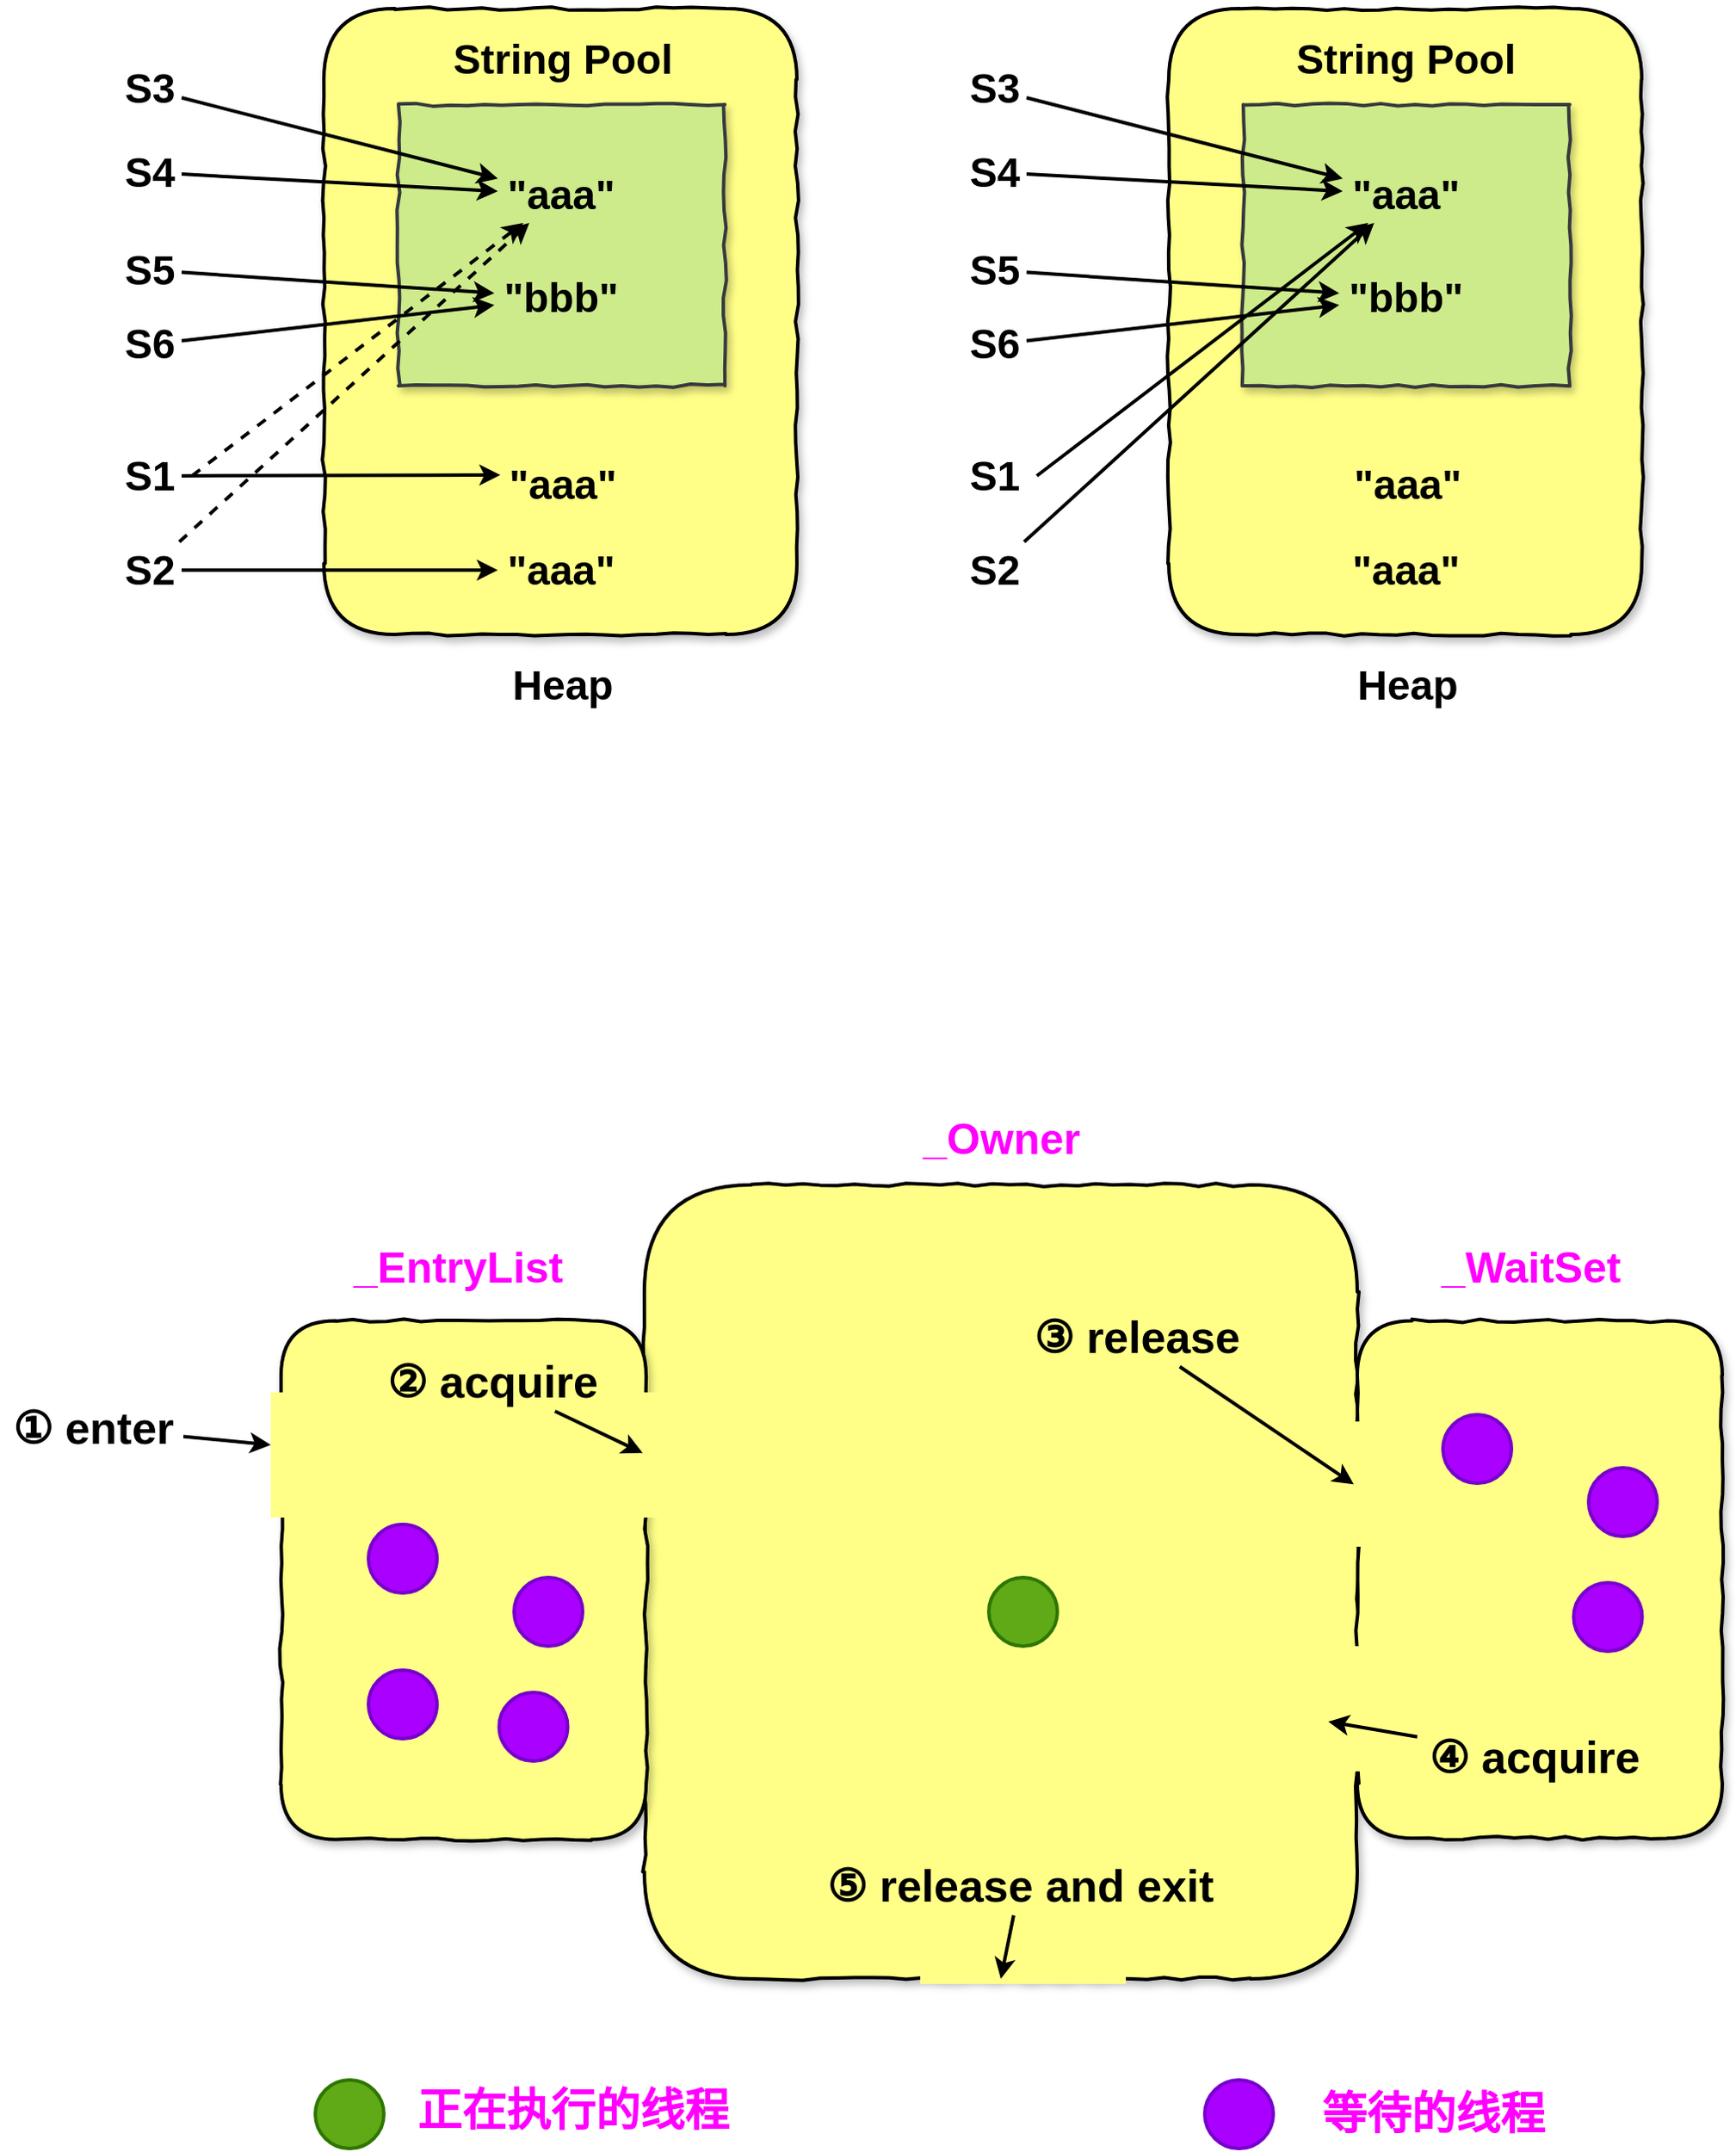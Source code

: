 <mxfile version="12.6.5" type="device"><diagram id="KCIw7UxIlsccvYyqJyfP" name="第 1 页"><mxGraphModel dx="1529" dy="1016" grid="0" gridSize="10" guides="1" tooltips="1" connect="1" arrows="1" fold="1" page="0" pageScale="1" pageWidth="827" pageHeight="1169" math="0" shadow="0"><root><mxCell id="0"/><mxCell id="1" parent="0"/><mxCell id="ZVcq8mzolv-uoLhf2RlU-1" value="" style="rounded=1;whiteSpace=wrap;html=1;strokeWidth=2;fillColor=#ffff88;strokeColor=#000000;shadow=1;comic=1;glass=0;" vertex="1" parent="1"><mxGeometry x="246" y="-31" width="276" height="365" as="geometry"/></mxCell><mxCell id="ZVcq8mzolv-uoLhf2RlU-5" value="" style="rounded=0;whiteSpace=wrap;html=1;shadow=1;glass=0;comic=1;strokeWidth=2;fillColor=#cdeb8b;strokeColor=#36393d;fontSize=24;fontStyle=1;align=center;" vertex="1" parent="1"><mxGeometry x="289.5" y="25" width="190.5" height="164" as="geometry"/></mxCell><mxCell id="ZVcq8mzolv-uoLhf2RlU-7" value="&lt;b&gt;&quot;aaa&quot;&lt;/b&gt;" style="text;html=1;align=center;verticalAlign=middle;resizable=0;points=[];autosize=1;fontSize=24;" vertex="1" parent="1"><mxGeometry x="348.25" y="230" width="73" height="33" as="geometry"/></mxCell><mxCell id="ZVcq8mzolv-uoLhf2RlU-8" value="&lt;b&gt;&quot;aaa&quot;&lt;/b&gt;" style="text;html=1;align=center;verticalAlign=middle;resizable=0;points=[];autosize=1;fontSize=24;" vertex="1" parent="1"><mxGeometry x="347.5" y="280" width="73" height="33" as="geometry"/></mxCell><mxCell id="ZVcq8mzolv-uoLhf2RlU-9" value="&lt;b&gt;String Pool&lt;/b&gt;" style="text;html=1;align=center;verticalAlign=middle;resizable=0;points=[];autosize=1;fontSize=24;" vertex="1" parent="1"><mxGeometry x="315.75" y="-17.5" width="138" height="33" as="geometry"/></mxCell><mxCell id="ZVcq8mzolv-uoLhf2RlU-18" style="rounded=0;orthogonalLoop=1;jettySize=auto;html=1;fontSize=24;strokeWidth=2;entryX=0.01;entryY=0.333;entryDx=0;entryDy=0;entryPerimeter=0;" edge="1" parent="1" source="ZVcq8mzolv-uoLhf2RlU-10" target="ZVcq8mzolv-uoLhf2RlU-7"><mxGeometry relative="1" as="geometry"/></mxCell><mxCell id="ZVcq8mzolv-uoLhf2RlU-22" style="rounded=0;orthogonalLoop=1;jettySize=auto;html=1;strokeWidth=2;fontSize=24;dashed=1;exitX=1.154;exitY=0.5;exitDx=0;exitDy=0;exitPerimeter=0;" edge="1" parent="1" source="ZVcq8mzolv-uoLhf2RlU-10" target="ZVcq8mzolv-uoLhf2RlU-20"><mxGeometry relative="1" as="geometry"/></mxCell><mxCell id="ZVcq8mzolv-uoLhf2RlU-10" value="&lt;b&gt;S1&lt;/b&gt;" style="text;html=1;align=center;verticalAlign=middle;resizable=0;points=[];autosize=1;fontSize=24;" vertex="1" parent="1"><mxGeometry x="124" y="225" width="39" height="33" as="geometry"/></mxCell><mxCell id="ZVcq8mzolv-uoLhf2RlU-23" style="rounded=0;orthogonalLoop=1;jettySize=auto;html=1;strokeWidth=2;fontSize=24;" edge="1" parent="1" source="ZVcq8mzolv-uoLhf2RlU-12" target="ZVcq8mzolv-uoLhf2RlU-8"><mxGeometry relative="1" as="geometry"/></mxCell><mxCell id="ZVcq8mzolv-uoLhf2RlU-24" style="rounded=0;orthogonalLoop=1;jettySize=auto;html=1;dashed=1;strokeWidth=2;fontSize=24;" edge="1" parent="1" source="ZVcq8mzolv-uoLhf2RlU-12" target="ZVcq8mzolv-uoLhf2RlU-20"><mxGeometry relative="1" as="geometry"/></mxCell><mxCell id="ZVcq8mzolv-uoLhf2RlU-12" value="&lt;b&gt;S2&lt;/b&gt;" style="text;html=1;align=center;verticalAlign=middle;resizable=0;points=[];autosize=1;fontSize=24;" vertex="1" parent="1"><mxGeometry x="124" y="280" width="39" height="33" as="geometry"/></mxCell><mxCell id="ZVcq8mzolv-uoLhf2RlU-26" style="edgeStyle=none;rounded=0;orthogonalLoop=1;jettySize=auto;html=1;strokeWidth=2;fontSize=24;" edge="1" parent="1" source="ZVcq8mzolv-uoLhf2RlU-13" target="ZVcq8mzolv-uoLhf2RlU-20"><mxGeometry relative="1" as="geometry"/></mxCell><mxCell id="ZVcq8mzolv-uoLhf2RlU-13" value="&lt;b&gt;S4&lt;/b&gt;" style="text;html=1;align=center;verticalAlign=middle;resizable=0;points=[];autosize=1;fontSize=24;" vertex="1" parent="1"><mxGeometry x="124" y="48" width="39" height="33" as="geometry"/></mxCell><mxCell id="ZVcq8mzolv-uoLhf2RlU-27" style="edgeStyle=none;rounded=0;orthogonalLoop=1;jettySize=auto;html=1;strokeWidth=2;fontSize=24;" edge="1" parent="1" source="ZVcq8mzolv-uoLhf2RlU-14" target="ZVcq8mzolv-uoLhf2RlU-21"><mxGeometry relative="1" as="geometry"/></mxCell><mxCell id="ZVcq8mzolv-uoLhf2RlU-14" value="&lt;b&gt;S5&lt;/b&gt;" style="text;html=1;align=center;verticalAlign=middle;resizable=0;points=[];autosize=1;fontSize=24;" vertex="1" parent="1"><mxGeometry x="124" y="105" width="39" height="33" as="geometry"/></mxCell><mxCell id="ZVcq8mzolv-uoLhf2RlU-28" style="edgeStyle=none;rounded=0;orthogonalLoop=1;jettySize=auto;html=1;strokeWidth=2;fontSize=24;" edge="1" parent="1" source="ZVcq8mzolv-uoLhf2RlU-15" target="ZVcq8mzolv-uoLhf2RlU-21"><mxGeometry relative="1" as="geometry"/></mxCell><mxCell id="ZVcq8mzolv-uoLhf2RlU-15" value="&lt;b&gt;S6&lt;/b&gt;" style="text;html=1;align=center;verticalAlign=middle;resizable=0;points=[];autosize=1;fontSize=24;" vertex="1" parent="1"><mxGeometry x="124" y="148.5" width="39" height="33" as="geometry"/></mxCell><mxCell id="ZVcq8mzolv-uoLhf2RlU-25" style="edgeStyle=none;rounded=0;orthogonalLoop=1;jettySize=auto;html=1;strokeWidth=2;fontSize=24;" edge="1" parent="1" source="ZVcq8mzolv-uoLhf2RlU-16" target="ZVcq8mzolv-uoLhf2RlU-20"><mxGeometry relative="1" as="geometry"/></mxCell><mxCell id="ZVcq8mzolv-uoLhf2RlU-16" value="&lt;b&gt;S3&lt;/b&gt;" style="text;html=1;align=center;verticalAlign=middle;resizable=0;points=[];autosize=1;fontSize=24;" vertex="1" parent="1"><mxGeometry x="124" y="-0.5" width="39" height="33" as="geometry"/></mxCell><mxCell id="ZVcq8mzolv-uoLhf2RlU-20" value="&lt;b&gt;&quot;aaa&quot;&lt;/b&gt;" style="text;html=1;align=center;verticalAlign=middle;resizable=0;points=[];autosize=1;fontSize=24;" vertex="1" parent="1"><mxGeometry x="347.5" y="61" width="73" height="33" as="geometry"/></mxCell><mxCell id="ZVcq8mzolv-uoLhf2RlU-21" value="&lt;b&gt;&quot;bbb&quot;&lt;/b&gt;" style="text;html=1;align=center;verticalAlign=middle;resizable=0;points=[];autosize=1;fontSize=24;" vertex="1" parent="1"><mxGeometry x="345.5" y="121" width="77" height="33" as="geometry"/></mxCell><mxCell id="ZVcq8mzolv-uoLhf2RlU-29" value="&lt;b&gt;Heap&lt;/b&gt;" style="text;html=1;align=center;verticalAlign=middle;resizable=0;points=[];autosize=1;fontSize=24;" vertex="1" parent="1"><mxGeometry x="350.25" y="347" width="69" height="33" as="geometry"/></mxCell><mxCell id="ZVcq8mzolv-uoLhf2RlU-30" value="" style="rounded=1;whiteSpace=wrap;html=1;strokeWidth=2;fillColor=#ffff88;strokeColor=#000000;shadow=1;comic=1;glass=0;" vertex="1" parent="1"><mxGeometry x="739" y="-31" width="276" height="365" as="geometry"/></mxCell><mxCell id="ZVcq8mzolv-uoLhf2RlU-31" value="" style="rounded=0;whiteSpace=wrap;html=1;shadow=1;glass=0;comic=1;strokeWidth=2;fillColor=#cdeb8b;strokeColor=#36393d;fontSize=24;fontStyle=1;align=center;" vertex="1" parent="1"><mxGeometry x="782.5" y="25" width="190.5" height="164" as="geometry"/></mxCell><mxCell id="ZVcq8mzolv-uoLhf2RlU-32" value="&lt;b&gt;&quot;aaa&quot;&lt;/b&gt;" style="text;html=1;align=center;verticalAlign=middle;resizable=0;points=[];autosize=1;fontSize=24;" vertex="1" parent="1"><mxGeometry x="841.25" y="230" width="73" height="33" as="geometry"/></mxCell><mxCell id="ZVcq8mzolv-uoLhf2RlU-33" value="&lt;b&gt;&quot;aaa&quot;&lt;/b&gt;" style="text;html=1;align=center;verticalAlign=middle;resizable=0;points=[];autosize=1;fontSize=24;" vertex="1" parent="1"><mxGeometry x="840.5" y="280" width="73" height="33" as="geometry"/></mxCell><mxCell id="ZVcq8mzolv-uoLhf2RlU-34" value="&lt;b&gt;String Pool&lt;/b&gt;" style="text;html=1;align=center;verticalAlign=middle;resizable=0;points=[];autosize=1;fontSize=24;" vertex="1" parent="1"><mxGeometry x="808" y="-17.5" width="138" height="33" as="geometry"/></mxCell><mxCell id="ZVcq8mzolv-uoLhf2RlU-36" style="rounded=0;orthogonalLoop=1;jettySize=auto;html=1;strokeWidth=2;fontSize=24;exitX=1.154;exitY=0.5;exitDx=0;exitDy=0;exitPerimeter=0;" edge="1" parent="1" source="ZVcq8mzolv-uoLhf2RlU-37" target="ZVcq8mzolv-uoLhf2RlU-49"><mxGeometry relative="1" as="geometry"/></mxCell><mxCell id="ZVcq8mzolv-uoLhf2RlU-37" value="&lt;b&gt;S1&lt;/b&gt;" style="text;html=1;align=center;verticalAlign=middle;resizable=0;points=[];autosize=1;fontSize=24;" vertex="1" parent="1"><mxGeometry x="617" y="225" width="39" height="33" as="geometry"/></mxCell><mxCell id="ZVcq8mzolv-uoLhf2RlU-39" style="rounded=0;orthogonalLoop=1;jettySize=auto;html=1;strokeWidth=2;fontSize=24;" edge="1" parent="1" source="ZVcq8mzolv-uoLhf2RlU-40" target="ZVcq8mzolv-uoLhf2RlU-49"><mxGeometry relative="1" as="geometry"/></mxCell><mxCell id="ZVcq8mzolv-uoLhf2RlU-40" value="&lt;b&gt;S2&lt;/b&gt;" style="text;html=1;align=center;verticalAlign=middle;resizable=0;points=[];autosize=1;fontSize=24;" vertex="1" parent="1"><mxGeometry x="617" y="280" width="39" height="33" as="geometry"/></mxCell><mxCell id="ZVcq8mzolv-uoLhf2RlU-41" style="edgeStyle=none;rounded=0;orthogonalLoop=1;jettySize=auto;html=1;strokeWidth=2;fontSize=24;" edge="1" parent="1" source="ZVcq8mzolv-uoLhf2RlU-42" target="ZVcq8mzolv-uoLhf2RlU-49"><mxGeometry relative="1" as="geometry"/></mxCell><mxCell id="ZVcq8mzolv-uoLhf2RlU-42" value="&lt;b&gt;S4&lt;/b&gt;" style="text;html=1;align=center;verticalAlign=middle;resizable=0;points=[];autosize=1;fontSize=24;" vertex="1" parent="1"><mxGeometry x="617" y="48" width="39" height="33" as="geometry"/></mxCell><mxCell id="ZVcq8mzolv-uoLhf2RlU-43" style="edgeStyle=none;rounded=0;orthogonalLoop=1;jettySize=auto;html=1;strokeWidth=2;fontSize=24;" edge="1" parent="1" source="ZVcq8mzolv-uoLhf2RlU-44" target="ZVcq8mzolv-uoLhf2RlU-50"><mxGeometry relative="1" as="geometry"/></mxCell><mxCell id="ZVcq8mzolv-uoLhf2RlU-44" value="&lt;b&gt;S5&lt;/b&gt;" style="text;html=1;align=center;verticalAlign=middle;resizable=0;points=[];autosize=1;fontSize=24;" vertex="1" parent="1"><mxGeometry x="617" y="105" width="39" height="33" as="geometry"/></mxCell><mxCell id="ZVcq8mzolv-uoLhf2RlU-45" style="edgeStyle=none;rounded=0;orthogonalLoop=1;jettySize=auto;html=1;strokeWidth=2;fontSize=24;" edge="1" parent="1" source="ZVcq8mzolv-uoLhf2RlU-46" target="ZVcq8mzolv-uoLhf2RlU-50"><mxGeometry relative="1" as="geometry"/></mxCell><mxCell id="ZVcq8mzolv-uoLhf2RlU-46" value="&lt;b&gt;S6&lt;/b&gt;" style="text;html=1;align=center;verticalAlign=middle;resizable=0;points=[];autosize=1;fontSize=24;" vertex="1" parent="1"><mxGeometry x="617" y="148.5" width="39" height="33" as="geometry"/></mxCell><mxCell id="ZVcq8mzolv-uoLhf2RlU-47" style="edgeStyle=none;rounded=0;orthogonalLoop=1;jettySize=auto;html=1;strokeWidth=2;fontSize=24;" edge="1" parent="1" source="ZVcq8mzolv-uoLhf2RlU-48" target="ZVcq8mzolv-uoLhf2RlU-49"><mxGeometry relative="1" as="geometry"/></mxCell><mxCell id="ZVcq8mzolv-uoLhf2RlU-48" value="&lt;b&gt;S3&lt;/b&gt;" style="text;html=1;align=center;verticalAlign=middle;resizable=0;points=[];autosize=1;fontSize=24;" vertex="1" parent="1"><mxGeometry x="617" y="-0.5" width="39" height="33" as="geometry"/></mxCell><mxCell id="ZVcq8mzolv-uoLhf2RlU-49" value="&lt;b&gt;&quot;aaa&quot;&lt;/b&gt;" style="text;html=1;align=center;verticalAlign=middle;resizable=0;points=[];autosize=1;fontSize=24;" vertex="1" parent="1"><mxGeometry x="840.5" y="61" width="73" height="33" as="geometry"/></mxCell><mxCell id="ZVcq8mzolv-uoLhf2RlU-50" value="&lt;b&gt;&quot;bbb&quot;&lt;/b&gt;" style="text;html=1;align=center;verticalAlign=middle;resizable=0;points=[];autosize=1;fontSize=24;" vertex="1" parent="1"><mxGeometry x="838.5" y="121" width="77" height="33" as="geometry"/></mxCell><mxCell id="ZVcq8mzolv-uoLhf2RlU-51" value="&lt;b&gt;Heap&lt;/b&gt;" style="text;html=1;align=center;verticalAlign=middle;resizable=0;points=[];autosize=1;fontSize=24;" vertex="1" parent="1"><mxGeometry x="843.25" y="347" width="69" height="33" as="geometry"/></mxCell><mxCell id="ZVcq8mzolv-uoLhf2RlU-54" value="" style="rounded=1;whiteSpace=wrap;html=1;strokeWidth=2;fillColor=#ffff88;strokeColor=#000000;shadow=1;comic=1;glass=0;" vertex="1" parent="1"><mxGeometry x="433" y="655" width="416" height="463" as="geometry"/></mxCell><mxCell id="ZVcq8mzolv-uoLhf2RlU-55" value="" style="rounded=1;whiteSpace=wrap;html=1;strokeWidth=2;fillColor=#ffff88;strokeColor=#000000;shadow=1;comic=1;glass=0;" vertex="1" parent="1"><mxGeometry x="221" y="734.25" width="213" height="302.5" as="geometry"/></mxCell><mxCell id="ZVcq8mzolv-uoLhf2RlU-56" value="" style="rounded=1;whiteSpace=wrap;html=1;strokeWidth=2;fillColor=#ffff88;strokeColor=#000000;shadow=1;comic=1;glass=0;" vertex="1" parent="1"><mxGeometry x="849" y="734.25" width="213" height="301.75" as="geometry"/></mxCell><mxCell id="ZVcq8mzolv-uoLhf2RlU-57" value="" style="rounded=0;whiteSpace=wrap;html=1;shadow=0;glass=0;comic=0;strokeWidth=2;fillColor=#ffff88;fontSize=24;align=center;strokeColor=none;" vertex="1" parent="1"><mxGeometry x="376" y="776" width="120" height="73" as="geometry"/></mxCell><mxCell id="ZVcq8mzolv-uoLhf2RlU-58" value="" style="rounded=0;whiteSpace=wrap;html=1;shadow=0;glass=0;comic=0;strokeWidth=2;fillColor=#ffff88;fontSize=24;align=center;strokeColor=none;" vertex="1" parent="1"><mxGeometry x="786" y="793" width="120" height="73" as="geometry"/></mxCell><mxCell id="ZVcq8mzolv-uoLhf2RlU-59" value="" style="rounded=0;whiteSpace=wrap;html=1;shadow=0;glass=0;comic=0;strokeWidth=2;fillColor=#ffff88;fontSize=24;align=center;strokeColor=none;" vertex="1" parent="1"><mxGeometry x="794.25" y="924" width="120" height="73" as="geometry"/></mxCell><mxCell id="ZVcq8mzolv-uoLhf2RlU-60" value="" style="rounded=0;whiteSpace=wrap;html=1;shadow=0;glass=0;comic=0;strokeWidth=2;fillColor=#ffff88;fontSize=24;align=center;strokeColor=none;" vertex="1" parent="1"><mxGeometry x="215" y="776" width="120" height="73" as="geometry"/></mxCell><mxCell id="ZVcq8mzolv-uoLhf2RlU-61" value="" style="ellipse;whiteSpace=wrap;html=1;aspect=fixed;rounded=1;shadow=0;glass=0;comic=0;strokeWidth=2;fillColor=#aa00ff;fontSize=24;align=center;strokeColor=#7700CC;fontColor=#ffffff;" vertex="1" parent="1"><mxGeometry x="272" y="853" width="40" height="40" as="geometry"/></mxCell><mxCell id="ZVcq8mzolv-uoLhf2RlU-62" value="" style="ellipse;whiteSpace=wrap;html=1;aspect=fixed;rounded=1;shadow=0;glass=0;comic=0;strokeWidth=2;fillColor=#aa00ff;fontSize=24;align=center;strokeColor=#7700CC;fontColor=#ffffff;" vertex="1" parent="1"><mxGeometry x="272" y="938" width="40" height="40" as="geometry"/></mxCell><mxCell id="ZVcq8mzolv-uoLhf2RlU-63" value="" style="ellipse;whiteSpace=wrap;html=1;aspect=fixed;rounded=1;shadow=0;glass=0;comic=0;strokeWidth=2;fillColor=#aa00ff;fontSize=24;align=center;strokeColor=#7700CC;fontColor=#ffffff;" vertex="1" parent="1"><mxGeometry x="348.25" y="951" width="40" height="40" as="geometry"/></mxCell><mxCell id="ZVcq8mzolv-uoLhf2RlU-64" value="" style="ellipse;whiteSpace=wrap;html=1;aspect=fixed;rounded=1;shadow=0;glass=0;comic=0;strokeWidth=2;fillColor=#aa00ff;fontSize=24;align=center;strokeColor=#7700CC;fontColor=#ffffff;" vertex="1" parent="1"><mxGeometry x="357" y="884" width="40" height="40" as="geometry"/></mxCell><mxCell id="ZVcq8mzolv-uoLhf2RlU-66" value="" style="ellipse;whiteSpace=wrap;html=1;aspect=fixed;rounded=1;shadow=0;glass=0;comic=0;strokeWidth=2;fillColor=#aa00ff;fontSize=24;align=center;strokeColor=#7700CC;fontColor=#ffffff;" vertex="1" parent="1"><mxGeometry x="899" y="789" width="40" height="40" as="geometry"/></mxCell><mxCell id="ZVcq8mzolv-uoLhf2RlU-67" value="" style="ellipse;whiteSpace=wrap;html=1;aspect=fixed;rounded=1;shadow=0;glass=0;comic=0;strokeWidth=2;fillColor=#aa00ff;fontSize=24;align=center;strokeColor=#7700CC;fontColor=#ffffff;" vertex="1" parent="1"><mxGeometry x="975.25" y="887" width="40" height="40" as="geometry"/></mxCell><mxCell id="ZVcq8mzolv-uoLhf2RlU-68" value="" style="ellipse;whiteSpace=wrap;html=1;aspect=fixed;rounded=1;shadow=0;glass=0;comic=0;strokeWidth=2;fillColor=#aa00ff;fontSize=24;align=center;strokeColor=#7700CC;fontColor=#ffffff;" vertex="1" parent="1"><mxGeometry x="984" y="820" width="40" height="40" as="geometry"/></mxCell><mxCell id="ZVcq8mzolv-uoLhf2RlU-78" style="edgeStyle=none;rounded=0;orthogonalLoop=1;jettySize=auto;html=1;strokeWidth=2;fontSize=26;fontColor=#FF00FF;" edge="1" parent="1" source="ZVcq8mzolv-uoLhf2RlU-69" target="ZVcq8mzolv-uoLhf2RlU-60"><mxGeometry relative="1" as="geometry"/></mxCell><mxCell id="ZVcq8mzolv-uoLhf2RlU-69" value="① enter" style="text;html=1;align=center;verticalAlign=middle;resizable=0;points=[];autosize=1;fontSize=26;fontStyle=1" vertex="1" parent="1"><mxGeometry x="57" y="779" width="107" height="35" as="geometry"/></mxCell><mxCell id="ZVcq8mzolv-uoLhf2RlU-81" style="edgeStyle=none;rounded=0;orthogonalLoop=1;jettySize=auto;html=1;entryX=0.467;entryY=0.484;entryDx=0;entryDy=0;entryPerimeter=0;strokeWidth=2;fontSize=26;fontColor=#FF00FF;" edge="1" parent="1" source="ZVcq8mzolv-uoLhf2RlU-70" target="ZVcq8mzolv-uoLhf2RlU-57"><mxGeometry relative="1" as="geometry"/></mxCell><mxCell id="ZVcq8mzolv-uoLhf2RlU-70" value="② acquire" style="text;html=1;align=center;verticalAlign=middle;resizable=0;points=[];autosize=1;fontSize=26;fontStyle=1" vertex="1" parent="1"><mxGeometry x="276" y="752" width="136" height="35" as="geometry"/></mxCell><mxCell id="ZVcq8mzolv-uoLhf2RlU-82" style="edgeStyle=none;rounded=0;orthogonalLoop=1;jettySize=auto;html=1;entryX=0.508;entryY=0.502;entryDx=0;entryDy=0;entryPerimeter=0;strokeWidth=2;fontSize=26;fontColor=#FF00FF;" edge="1" parent="1" source="ZVcq8mzolv-uoLhf2RlU-71" target="ZVcq8mzolv-uoLhf2RlU-58"><mxGeometry relative="1" as="geometry"/></mxCell><mxCell id="ZVcq8mzolv-uoLhf2RlU-71" value="③ release" style="text;html=1;align=center;verticalAlign=middle;resizable=0;points=[];autosize=1;fontSize=26;fontStyle=1" vertex="1" parent="1"><mxGeometry x="653" y="726" width="133" height="35" as="geometry"/></mxCell><mxCell id="ZVcq8mzolv-uoLhf2RlU-85" style="edgeStyle=none;rounded=0;orthogonalLoop=1;jettySize=auto;html=1;entryX=0.315;entryY=0.603;entryDx=0;entryDy=0;entryPerimeter=0;strokeWidth=2;fontSize=26;fontColor=#FF00FF;" edge="1" parent="1" source="ZVcq8mzolv-uoLhf2RlU-72" target="ZVcq8mzolv-uoLhf2RlU-59"><mxGeometry relative="1" as="geometry"/></mxCell><mxCell id="ZVcq8mzolv-uoLhf2RlU-72" value="④ acquire" style="text;html=1;align=center;verticalAlign=middle;resizable=0;points=[];autosize=1;fontSize=26;fontStyle=1" vertex="1" parent="1"><mxGeometry x="884" y="971" width="136" height="35" as="geometry"/></mxCell><mxCell id="ZVcq8mzolv-uoLhf2RlU-73" value="" style="rounded=0;whiteSpace=wrap;html=1;shadow=0;glass=0;comic=0;strokeWidth=2;fillColor=#ffff88;fontSize=24;align=center;strokeColor=none;" vertex="1" parent="1"><mxGeometry x="594" y="1048" width="120" height="73" as="geometry"/></mxCell><mxCell id="ZVcq8mzolv-uoLhf2RlU-86" style="edgeStyle=none;rounded=0;orthogonalLoop=1;jettySize=auto;html=1;entryX=0.5;entryY=1;entryDx=0;entryDy=0;strokeWidth=2;fontSize=26;fontColor=#FF00FF;" edge="1" parent="1" source="ZVcq8mzolv-uoLhf2RlU-74" target="ZVcq8mzolv-uoLhf2RlU-54"><mxGeometry relative="1" as="geometry"/></mxCell><mxCell id="ZVcq8mzolv-uoLhf2RlU-74" value="⑤ release and exit" style="text;html=1;align=center;verticalAlign=middle;resizable=0;points=[];autosize=1;fontSize=26;fontStyle=1" vertex="1" parent="1"><mxGeometry x="533" y="1046" width="238" height="35" as="geometry"/></mxCell><mxCell id="ZVcq8mzolv-uoLhf2RlU-75" value="_EntryList" style="text;html=1;align=center;verticalAlign=middle;resizable=0;points=[];autosize=1;fontSize=25;fontStyle=1;fontColor=#FF00FF;" vertex="1" parent="1"><mxGeometry x="258" y="685" width="132" height="34" as="geometry"/></mxCell><mxCell id="ZVcq8mzolv-uoLhf2RlU-76" value="_Owner" style="text;html=1;align=center;verticalAlign=middle;resizable=0;points=[];autosize=1;fontSize=25;fontStyle=1;fontColor=#FF00FF;" vertex="1" parent="1"><mxGeometry x="590" y="610" width="102" height="34" as="geometry"/></mxCell><mxCell id="ZVcq8mzolv-uoLhf2RlU-77" value="_WaitSet" style="text;html=1;align=center;verticalAlign=middle;resizable=0;points=[];autosize=1;fontSize=25;fontStyle=1;fontColor=#FF00FF;" vertex="1" parent="1"><mxGeometry x="892" y="685" width="115" height="34" as="geometry"/></mxCell><mxCell id="ZVcq8mzolv-uoLhf2RlU-83" style="edgeStyle=none;rounded=0;orthogonalLoop=1;jettySize=auto;html=1;exitX=0.75;exitY=1;exitDx=0;exitDy=0;strokeWidth=2;fontSize=26;fontColor=#FF00FF;" edge="1" parent="1" source="ZVcq8mzolv-uoLhf2RlU-59" target="ZVcq8mzolv-uoLhf2RlU-59"><mxGeometry relative="1" as="geometry"/></mxCell><mxCell id="ZVcq8mzolv-uoLhf2RlU-87" value="" style="ellipse;whiteSpace=wrap;html=1;aspect=fixed;rounded=1;shadow=0;glass=0;comic=0;strokeWidth=2;fillColor=#60a917;fontSize=24;align=center;strokeColor=#2D7600;fontColor=#ffffff;" vertex="1" parent="1"><mxGeometry x="634" y="884" width="40" height="40" as="geometry"/></mxCell><mxCell id="ZVcq8mzolv-uoLhf2RlU-88" value="" style="ellipse;whiteSpace=wrap;html=1;aspect=fixed;rounded=1;shadow=0;glass=0;comic=0;strokeWidth=2;fillColor=#60a917;fontSize=24;align=center;strokeColor=#2D7600;fontColor=#ffffff;" vertex="1" parent="1"><mxGeometry x="241" y="1177" width="40" height="40" as="geometry"/></mxCell><mxCell id="ZVcq8mzolv-uoLhf2RlU-89" value="" style="ellipse;whiteSpace=wrap;html=1;aspect=fixed;rounded=1;shadow=0;glass=0;comic=0;strokeWidth=2;fillColor=#aa00ff;fontSize=24;align=center;strokeColor=#7700CC;fontColor=#ffffff;" vertex="1" parent="1"><mxGeometry x="760" y="1177" width="40" height="40" as="geometry"/></mxCell><mxCell id="ZVcq8mzolv-uoLhf2RlU-90" value="正在执行的线程" style="text;html=1;align=center;verticalAlign=middle;resizable=0;points=[];autosize=1;fontSize=26;fontColor=#FF00FF;fontStyle=1" vertex="1" parent="1"><mxGeometry x="295" y="1177" width="192" height="35" as="geometry"/></mxCell><mxCell id="ZVcq8mzolv-uoLhf2RlU-91" value="等待的线程" style="text;html=1;align=center;verticalAlign=middle;resizable=0;points=[];autosize=1;fontSize=26;fontColor=#FF00FF;fontStyle=1" vertex="1" parent="1"><mxGeometry x="823" y="1179.5" width="140" height="35" as="geometry"/></mxCell></root></mxGraphModel></diagram></mxfile>